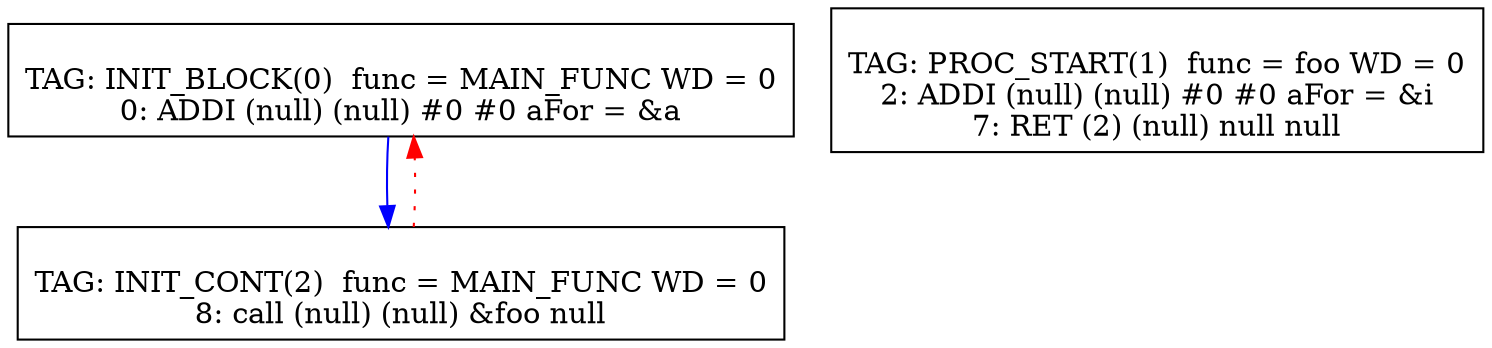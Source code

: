 digraph {
0[label="
TAG: INIT_BLOCK(0)  func = MAIN_FUNC WD = 0
0: ADDI (null) (null) #0 #0 aFor = &a
"];
0[shape=box];
0 -> 2[color=blue]
1[label="
TAG: PROC_START(1)  func = foo WD = 0
2: ADDI (null) (null) #0 #0 aFor = &i
7: RET (2) (null) null null
"];
1[shape=box];
2[label="
TAG: INIT_CONT(2)  func = MAIN_FUNC WD = 0
8: call (null) (null) &foo null
"];
2[shape=box];
2 -> 0[color=red][style=dotted]
}